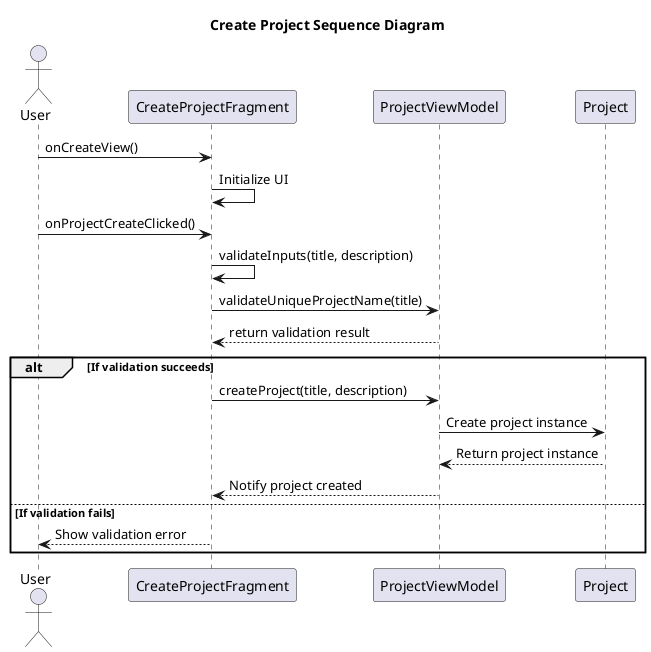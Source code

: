 @startuml CreateProjectSequenceDiagram

title Create Project Sequence Diagram
actor User

participant "CreateProjectFragment" as Fragment
participant "ProjectViewModel" as ViewModel
participant "Project" as Project

User -> Fragment : onCreateView()
Fragment -> Fragment : Initialize UI

User -> Fragment : onProjectCreateClicked()
Fragment -> Fragment : validateInputs(title, description)
Fragment -> ViewModel : validateUniqueProjectName(title)
ViewModel --> Fragment : return validation result

alt If validation succeeds
    Fragment -> ViewModel : createProject(title, description)
    ViewModel -> Project : Create project instance
    Project --> ViewModel : Return project instance
    ViewModel --> Fragment : Notify project created
else If validation fails
    Fragment --> User : Show validation error
end

@enduml
